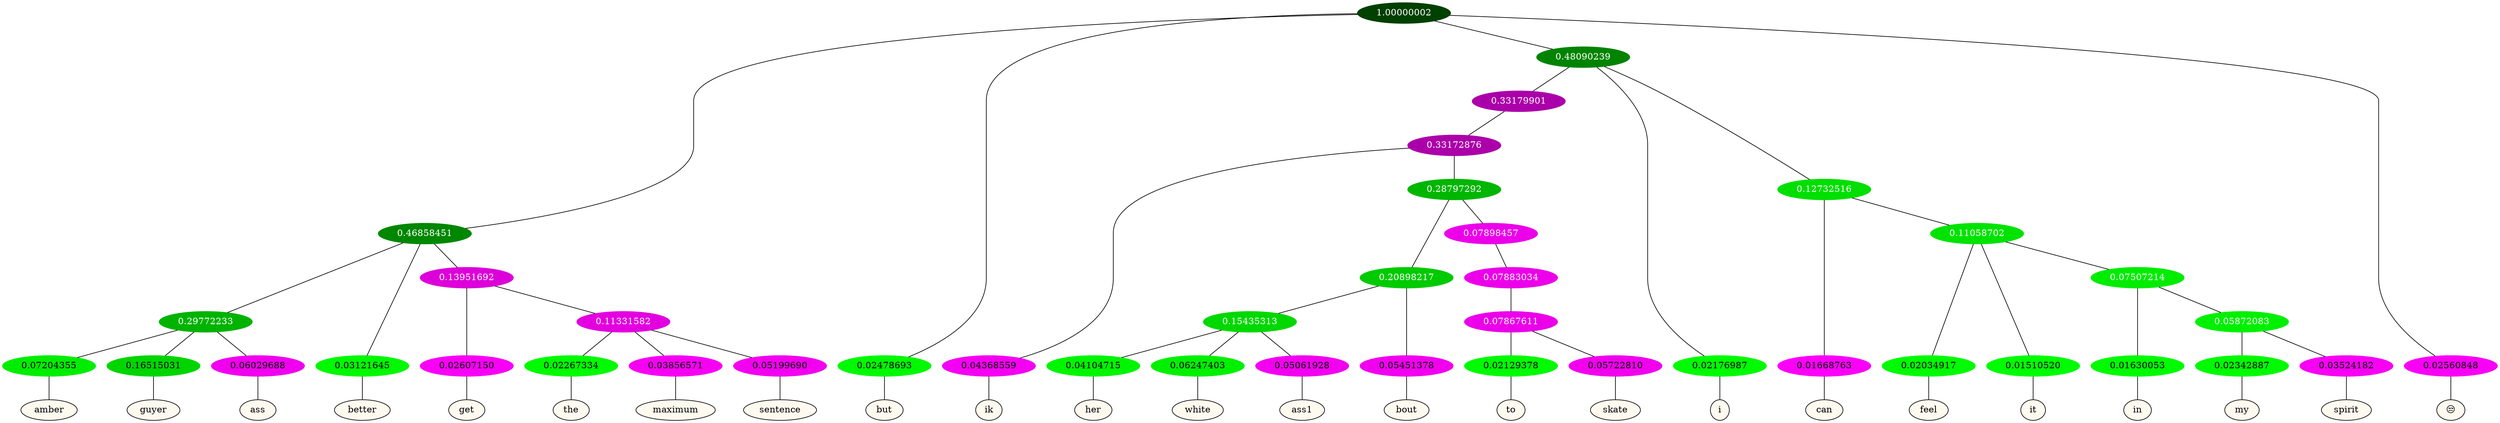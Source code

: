 graph {
	node [format=png height=0.15 nodesep=0.001 ordering=out overlap=prism overlap_scaling=0.01 ranksep=0.001 ratio=0.2 style=filled width=0.15]
	{
		rank=same
		a_w_11 [label=amber color=black fillcolor=floralwhite style="filled,solid"]
		a_w_12 [label=guyer color=black fillcolor=floralwhite style="filled,solid"]
		a_w_13 [label=ass color=black fillcolor=floralwhite style="filled,solid"]
		a_w_6 [label=better color=black fillcolor=floralwhite style="filled,solid"]
		a_w_14 [label=get color=black fillcolor=floralwhite style="filled,solid"]
		a_w_19 [label=the color=black fillcolor=floralwhite style="filled,solid"]
		a_w_20 [label=maximum color=black fillcolor=floralwhite style="filled,solid"]
		a_w_21 [label=sentence color=black fillcolor=floralwhite style="filled,solid"]
		a_w_2 [label=but color=black fillcolor=floralwhite style="filled,solid"]
		a_w_22 [label=ik color=black fillcolor=floralwhite style="filled,solid"]
		a_w_36 [label=her color=black fillcolor=floralwhite style="filled,solid"]
		a_w_37 [label=white color=black fillcolor=floralwhite style="filled,solid"]
		a_w_38 [label=ass1 color=black fillcolor=floralwhite style="filled,solid"]
		a_w_32 [label=bout color=black fillcolor=floralwhite style="filled,solid"]
		a_w_40 [label=to color=black fillcolor=floralwhite style="filled,solid"]
		a_w_41 [label=skate color=black fillcolor=floralwhite style="filled,solid"]
		a_w_9 [label=i color=black fillcolor=floralwhite style="filled,solid"]
		a_w_17 [label=can color=black fillcolor=floralwhite style="filled,solid"]
		a_w_24 [label=feel color=black fillcolor=floralwhite style="filled,solid"]
		a_w_25 [label=it color=black fillcolor=floralwhite style="filled,solid"]
		a_w_29 [label=in color=black fillcolor=floralwhite style="filled,solid"]
		a_w_34 [label=my color=black fillcolor=floralwhite style="filled,solid"]
		a_w_35 [label=spirit color=black fillcolor=floralwhite style="filled,solid"]
		a_w_4 [label="😒" color=black fillcolor=floralwhite style="filled,solid"]
	}
	a_n_11 -- a_w_11
	a_n_12 -- a_w_12
	a_n_13 -- a_w_13
	a_n_6 -- a_w_6
	a_n_14 -- a_w_14
	a_n_19 -- a_w_19
	a_n_20 -- a_w_20
	a_n_21 -- a_w_21
	a_n_2 -- a_w_2
	a_n_22 -- a_w_22
	a_n_36 -- a_w_36
	a_n_37 -- a_w_37
	a_n_38 -- a_w_38
	a_n_32 -- a_w_32
	a_n_40 -- a_w_40
	a_n_41 -- a_w_41
	a_n_9 -- a_w_9
	a_n_17 -- a_w_17
	a_n_24 -- a_w_24
	a_n_25 -- a_w_25
	a_n_29 -- a_w_29
	a_n_34 -- a_w_34
	a_n_35 -- a_w_35
	a_n_4 -- a_w_4
	{
		rank=same
		a_n_11 [label=0.07204355 color="0.334 1.000 0.928" fontcolor=black]
		a_n_12 [label=0.16515031 color="0.334 1.000 0.835" fontcolor=black]
		a_n_13 [label=0.06029688 color="0.835 1.000 0.940" fontcolor=black]
		a_n_6 [label=0.03121645 color="0.334 1.000 0.969" fontcolor=black]
		a_n_14 [label=0.02607150 color="0.835 1.000 0.974" fontcolor=black]
		a_n_19 [label=0.02267334 color="0.334 1.000 0.977" fontcolor=black]
		a_n_20 [label=0.03856571 color="0.835 1.000 0.961" fontcolor=black]
		a_n_21 [label=0.05199690 color="0.835 1.000 0.948" fontcolor=black]
		a_n_2 [label=0.02478693 color="0.334 1.000 0.975" fontcolor=black]
		a_n_22 [label=0.04368559 color="0.835 1.000 0.956" fontcolor=black]
		a_n_36 [label=0.04104715 color="0.334 1.000 0.959" fontcolor=black]
		a_n_37 [label=0.06247403 color="0.334 1.000 0.938" fontcolor=black]
		a_n_38 [label=0.05061928 color="0.835 1.000 0.949" fontcolor=black]
		a_n_32 [label=0.05451378 color="0.835 1.000 0.945" fontcolor=black]
		a_n_40 [label=0.02129378 color="0.334 1.000 0.979" fontcolor=black]
		a_n_41 [label=0.05722810 color="0.835 1.000 0.943" fontcolor=black]
		a_n_9 [label=0.02176987 color="0.334 1.000 0.978" fontcolor=black]
		a_n_17 [label=0.01668763 color="0.835 1.000 0.983" fontcolor=black]
		a_n_24 [label=0.02034917 color="0.334 1.000 0.980" fontcolor=black]
		a_n_25 [label=0.01510520 color="0.334 1.000 0.985" fontcolor=black]
		a_n_29 [label=0.01630053 color="0.334 1.000 0.984" fontcolor=black]
		a_n_34 [label=0.02342887 color="0.334 1.000 0.977" fontcolor=black]
		a_n_35 [label=0.03524182 color="0.835 1.000 0.965" fontcolor=black]
		a_n_4 [label=0.02560848 color="0.835 1.000 0.974" fontcolor=black]
	}
	a_n_0 [label=1.00000002 color="0.334 1.000 0.250" fontcolor=grey99]
	a_n_1 [label=0.46858451 color="0.334 1.000 0.531" fontcolor=grey99]
	a_n_0 -- a_n_1
	a_n_0 -- a_n_2
	a_n_3 [label=0.48090239 color="0.334 1.000 0.519" fontcolor=grey99]
	a_n_0 -- a_n_3
	a_n_0 -- a_n_4
	a_n_5 [label=0.29772233 color="0.334 1.000 0.702" fontcolor=grey99]
	a_n_1 -- a_n_5
	a_n_1 -- a_n_6
	a_n_7 [label=0.13951692 color="0.835 1.000 0.860" fontcolor=grey99]
	a_n_1 -- a_n_7
	a_n_8 [label=0.33179901 color="0.835 1.000 0.668" fontcolor=grey99]
	a_n_3 -- a_n_8
	a_n_3 -- a_n_9
	a_n_10 [label=0.12732516 color="0.334 1.000 0.873" fontcolor=grey99]
	a_n_3 -- a_n_10
	a_n_5 -- a_n_11
	a_n_5 -- a_n_12
	a_n_5 -- a_n_13
	a_n_7 -- a_n_14
	a_n_15 [label=0.11331582 color="0.835 1.000 0.887" fontcolor=grey99]
	a_n_7 -- a_n_15
	a_n_16 [label=0.33172876 color="0.835 1.000 0.668" fontcolor=grey99]
	a_n_8 -- a_n_16
	a_n_10 -- a_n_17
	a_n_18 [label=0.11058702 color="0.334 1.000 0.889" fontcolor=grey99]
	a_n_10 -- a_n_18
	a_n_15 -- a_n_19
	a_n_15 -- a_n_20
	a_n_15 -- a_n_21
	a_n_16 -- a_n_22
	a_n_23 [label=0.28797292 color="0.334 1.000 0.712" fontcolor=grey99]
	a_n_16 -- a_n_23
	a_n_18 -- a_n_24
	a_n_18 -- a_n_25
	a_n_26 [label=0.07507214 color="0.334 1.000 0.925" fontcolor=grey99]
	a_n_18 -- a_n_26
	a_n_27 [label=0.20898217 color="0.334 1.000 0.791" fontcolor=grey99]
	a_n_23 -- a_n_27
	a_n_28 [label=0.07898457 color="0.835 1.000 0.921" fontcolor=grey99]
	a_n_23 -- a_n_28
	a_n_26 -- a_n_29
	a_n_30 [label=0.05872083 color="0.334 1.000 0.941" fontcolor=grey99]
	a_n_26 -- a_n_30
	a_n_31 [label=0.15435313 color="0.334 1.000 0.846" fontcolor=grey99]
	a_n_27 -- a_n_31
	a_n_27 -- a_n_32
	a_n_33 [label=0.07883034 color="0.835 1.000 0.921" fontcolor=grey99]
	a_n_28 -- a_n_33
	a_n_30 -- a_n_34
	a_n_30 -- a_n_35
	a_n_31 -- a_n_36
	a_n_31 -- a_n_37
	a_n_31 -- a_n_38
	a_n_39 [label=0.07867611 color="0.835 1.000 0.921" fontcolor=grey99]
	a_n_33 -- a_n_39
	a_n_39 -- a_n_40
	a_n_39 -- a_n_41
}
